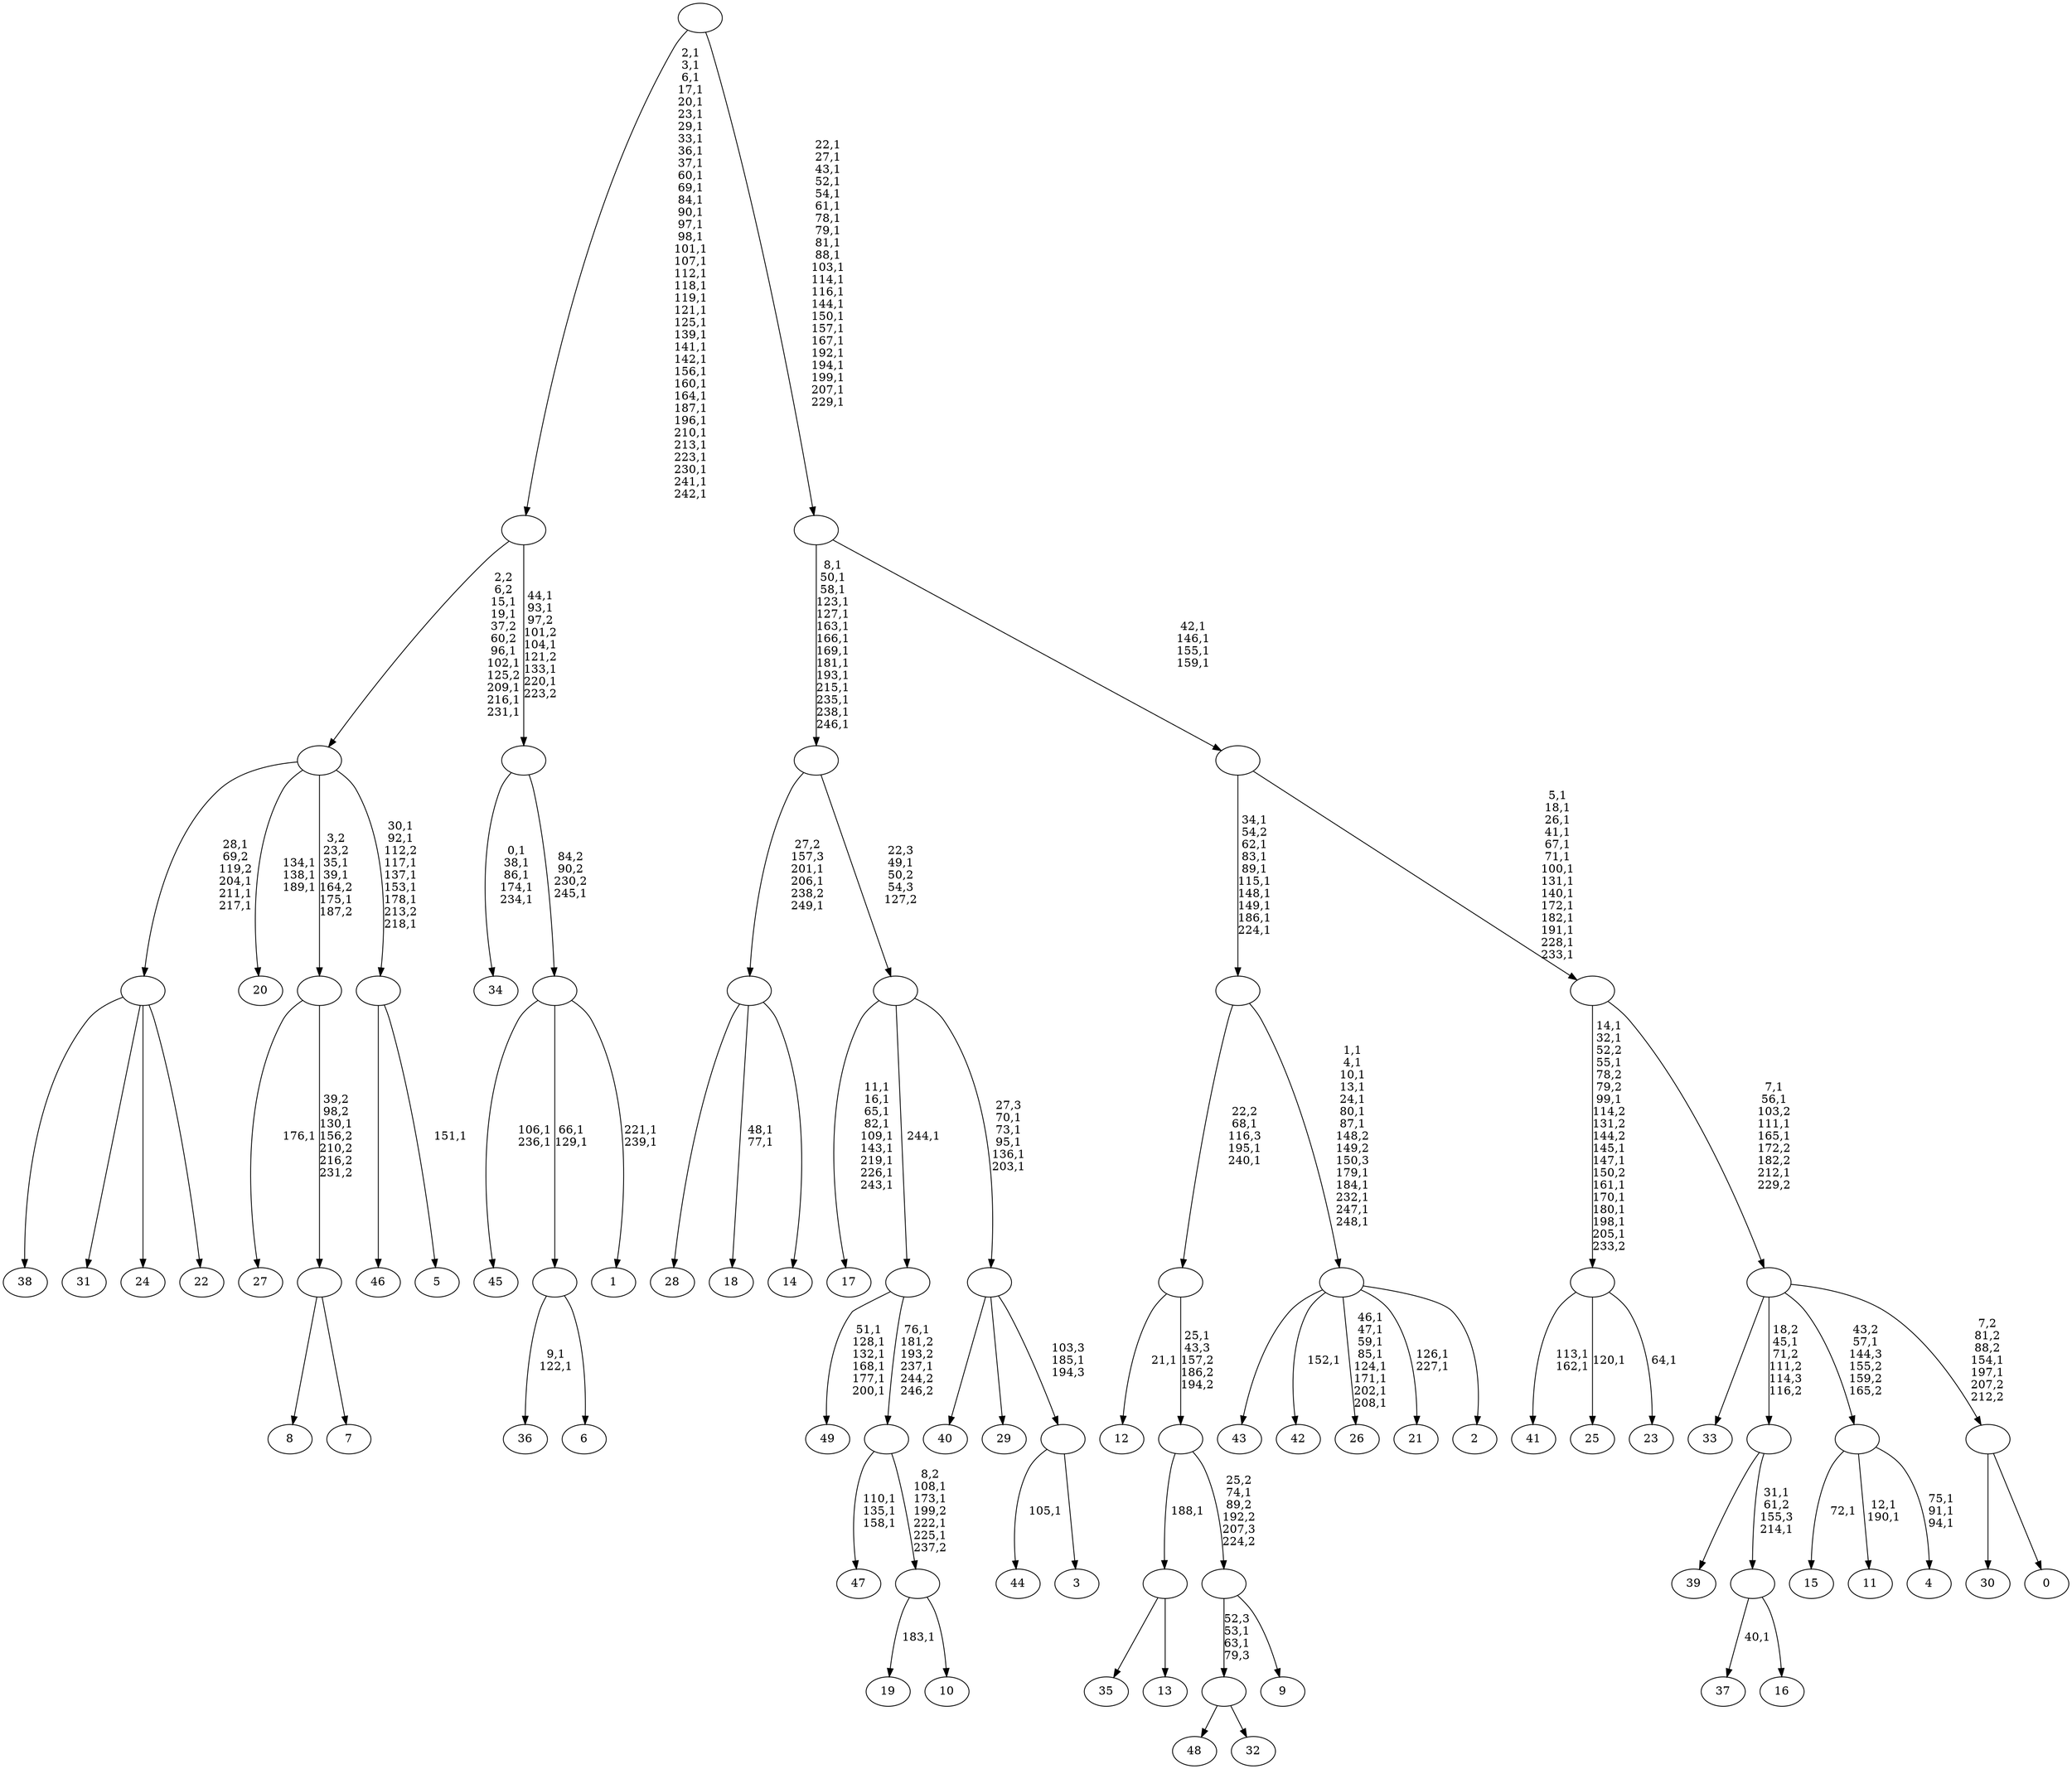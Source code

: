 digraph T {
	300 [label="49"]
	293 [label="48"]
	292 [label="47"]
	288 [label="46"]
	287 [label="45"]
	284 [label="44"]
	282 [label="43"]
	281 [label="42"]
	279 [label="41"]
	276 [label="40"]
	275 [label="39"]
	274 [label="38"]
	273 [label="37"]
	271 [label="36"]
	268 [label="35"]
	267 [label="34"]
	261 [label="33"]
	260 [label="32"]
	259 [label=""]
	257 [label="31"]
	256 [label="30"]
	255 [label="29"]
	254 [label="28"]
	253 [label="27"]
	251 [label="26"]
	242 [label="25"]
	240 [label="24"]
	239 [label="23"]
	237 [label=""]
	226 [label="22"]
	225 [label=""]
	221 [label="21"]
	218 [label="20"]
	214 [label="19"]
	212 [label="18"]
	209 [label="17"]
	199 [label="16"]
	198 [label=""]
	196 [label=""]
	195 [label="15"]
	193 [label="14"]
	192 [label=""]
	189 [label="13"]
	188 [label=""]
	187 [label="12"]
	185 [label="11"]
	182 [label="10"]
	181 [label=""]
	177 [label=""]
	175 [label=""]
	174 [label="9"]
	173 [label=""]
	172 [label=""]
	171 [label=""]
	168 [label="8"]
	167 [label="7"]
	166 [label=""]
	165 [label=""]
	162 [label="6"]
	161 [label=""]
	159 [label="5"]
	157 [label=""]
	150 [label=""]
	143 [label="4"]
	139 [label=""]
	138 [label="3"]
	137 [label=""]
	136 [label=""]
	131 [label=""]
	130 [label=""]
	116 [label="2"]
	115 [label=""]
	103 [label=""]
	94 [label="1"]
	91 [label=""]
	90 [label=""]
	85 [label=""]
	48 [label="0"]
	47 [label=""]
	45 [label=""]
	40 [label=""]
	26 [label=""]
	22 [label=""]
	0 [label=""]
	259 -> 293 [label=""]
	259 -> 260 [label=""]
	237 -> 239 [label="64,1"]
	237 -> 242 [label="120,1"]
	237 -> 279 [label="113,1\n162,1"]
	225 -> 274 [label=""]
	225 -> 257 [label=""]
	225 -> 240 [label=""]
	225 -> 226 [label=""]
	198 -> 273 [label="40,1"]
	198 -> 199 [label=""]
	196 -> 198 [label="31,1\n61,2\n155,3\n214,1"]
	196 -> 275 [label=""]
	192 -> 212 [label="48,1\n77,1"]
	192 -> 254 [label=""]
	192 -> 193 [label=""]
	188 -> 268 [label=""]
	188 -> 189 [label=""]
	181 -> 214 [label="183,1"]
	181 -> 182 [label=""]
	177 -> 181 [label="8,2\n108,1\n173,1\n199,2\n222,1\n225,1\n237,2"]
	177 -> 292 [label="110,1\n135,1\n158,1"]
	175 -> 177 [label="76,1\n181,2\n193,2\n237,1\n244,2\n246,2"]
	175 -> 300 [label="51,1\n128,1\n132,1\n168,1\n177,1\n200,1"]
	173 -> 259 [label="52,3\n53,1\n63,1\n79,3"]
	173 -> 174 [label=""]
	172 -> 188 [label="188,1"]
	172 -> 173 [label="25,2\n74,1\n89,2\n192,2\n207,3\n224,2"]
	171 -> 187 [label="21,1"]
	171 -> 172 [label="25,1\n43,3\n157,2\n186,2\n194,2"]
	166 -> 168 [label=""]
	166 -> 167 [label=""]
	165 -> 253 [label="176,1"]
	165 -> 166 [label="39,2\n98,2\n130,1\n156,2\n210,2\n216,2\n231,2"]
	161 -> 271 [label="9,1\n122,1"]
	161 -> 162 [label=""]
	157 -> 159 [label="151,1"]
	157 -> 288 [label=""]
	150 -> 157 [label="30,1\n92,1\n112,2\n117,1\n137,1\n153,1\n178,1\n213,2\n218,1"]
	150 -> 165 [label="3,2\n23,2\n35,1\n39,1\n164,2\n175,1\n187,2"]
	150 -> 218 [label="134,1\n138,1\n189,1"]
	150 -> 225 [label="28,1\n69,2\n119,2\n204,1\n211,1\n217,1"]
	139 -> 143 [label="75,1\n91,1\n94,1"]
	139 -> 185 [label="12,1\n190,1"]
	139 -> 195 [label="72,1"]
	137 -> 284 [label="105,1"]
	137 -> 138 [label=""]
	136 -> 276 [label=""]
	136 -> 255 [label=""]
	136 -> 137 [label="103,3\n185,1\n194,3"]
	131 -> 136 [label="27,3\n70,1\n73,1\n95,1\n136,1\n203,1"]
	131 -> 209 [label="11,1\n16,1\n65,1\n82,1\n109,1\n143,1\n219,1\n226,1\n243,1"]
	131 -> 175 [label="244,1"]
	130 -> 192 [label="27,2\n157,3\n201,1\n206,1\n238,2\n249,1"]
	130 -> 131 [label="22,3\n49,1\n50,2\n54,3\n127,2"]
	115 -> 221 [label="126,1\n227,1"]
	115 -> 251 [label="46,1\n47,1\n59,1\n85,1\n124,1\n171,1\n202,1\n208,1"]
	115 -> 281 [label="152,1"]
	115 -> 282 [label=""]
	115 -> 116 [label=""]
	103 -> 115 [label="1,1\n4,1\n10,1\n13,1\n24,1\n80,1\n87,1\n148,2\n149,2\n150,3\n179,1\n184,1\n232,1\n247,1\n248,1"]
	103 -> 171 [label="22,2\n68,1\n116,3\n195,1\n240,1"]
	91 -> 94 [label="221,1\n239,1"]
	91 -> 161 [label="66,1\n129,1"]
	91 -> 287 [label="106,1\n236,1"]
	90 -> 267 [label="0,1\n38,1\n86,1\n174,1\n234,1"]
	90 -> 91 [label="84,2\n90,2\n230,2\n245,1"]
	85 -> 90 [label="44,1\n93,1\n97,2\n101,2\n104,1\n121,2\n133,1\n220,1\n223,2"]
	85 -> 150 [label="2,2\n6,2\n15,1\n19,1\n37,2\n60,2\n96,1\n102,1\n125,2\n209,1\n216,1\n231,1"]
	47 -> 256 [label=""]
	47 -> 48 [label=""]
	45 -> 47 [label="7,2\n81,2\n88,2\n154,1\n197,1\n207,2\n212,2"]
	45 -> 261 [label=""]
	45 -> 196 [label="18,2\n45,1\n71,2\n111,2\n114,3\n116,2"]
	45 -> 139 [label="43,2\n57,1\n144,3\n155,2\n159,2\n165,2"]
	40 -> 45 [label="7,1\n56,1\n103,2\n111,1\n165,1\n172,2\n182,2\n212,1\n229,2"]
	40 -> 237 [label="14,1\n32,1\n52,2\n55,1\n78,2\n79,2\n99,1\n114,2\n131,2\n144,2\n145,1\n147,1\n150,2\n161,1\n170,1\n180,1\n198,1\n205,1\n233,2"]
	26 -> 40 [label="5,1\n18,1\n26,1\n41,1\n67,1\n71,1\n100,1\n131,1\n140,1\n172,1\n182,1\n191,1\n228,1\n233,1"]
	26 -> 103 [label="34,1\n54,2\n62,1\n83,1\n89,1\n115,1\n148,1\n149,1\n186,1\n224,1"]
	22 -> 26 [label="42,1\n146,1\n155,1\n159,1"]
	22 -> 130 [label="8,1\n50,1\n58,1\n123,1\n127,1\n163,1\n166,1\n169,1\n181,1\n193,1\n215,1\n235,1\n238,1\n246,1"]
	0 -> 22 [label="22,1\n27,1\n43,1\n52,1\n54,1\n61,1\n78,1\n79,1\n81,1\n88,1\n103,1\n114,1\n116,1\n144,1\n150,1\n157,1\n167,1\n192,1\n194,1\n199,1\n207,1\n229,1"]
	0 -> 85 [label="2,1\n3,1\n6,1\n17,1\n20,1\n23,1\n29,1\n33,1\n36,1\n37,1\n60,1\n69,1\n84,1\n90,1\n97,1\n98,1\n101,1\n107,1\n112,1\n118,1\n119,1\n121,1\n125,1\n139,1\n141,1\n142,1\n156,1\n160,1\n164,1\n187,1\n196,1\n210,1\n213,1\n223,1\n230,1\n241,1\n242,1"]
}
